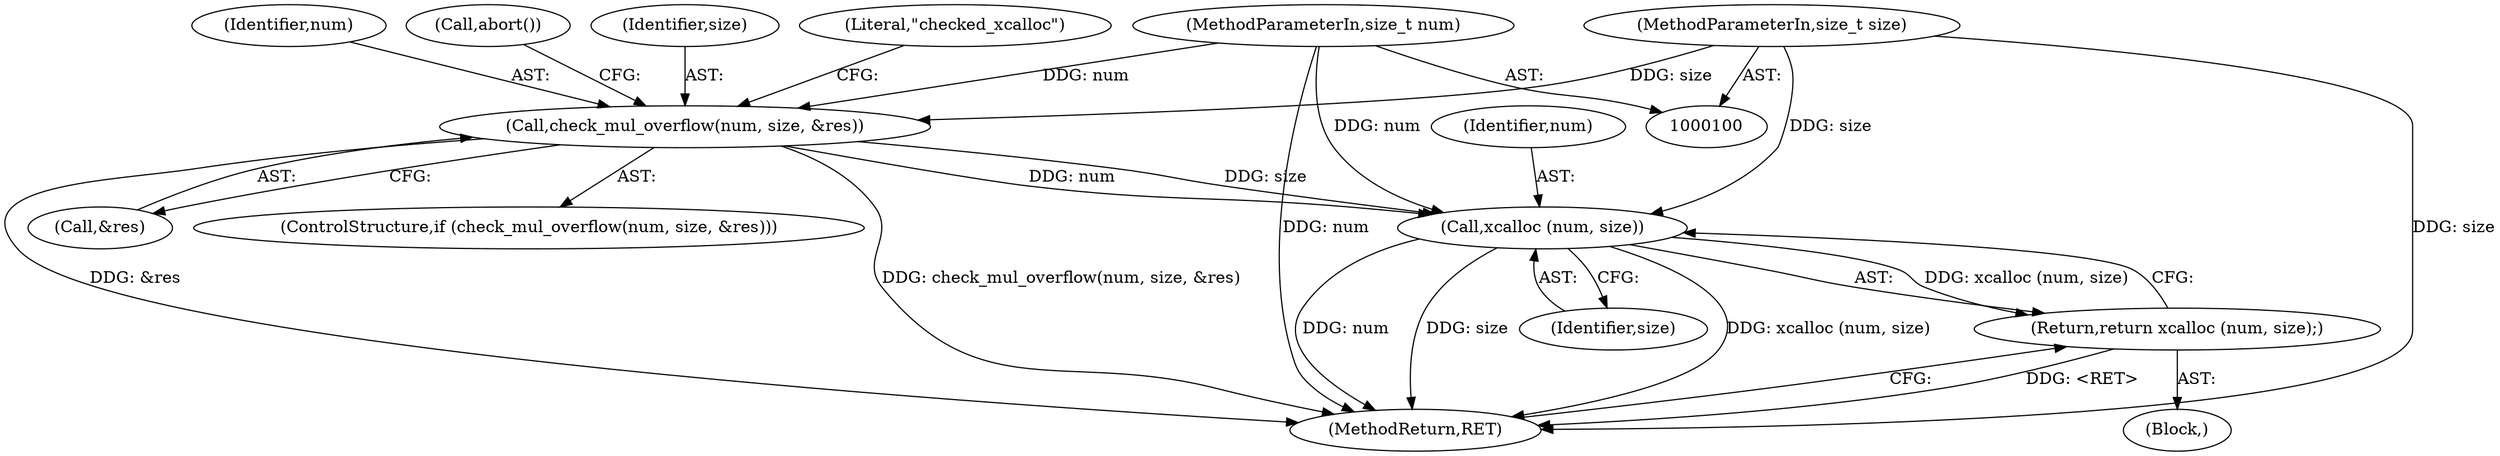 digraph "0_tnef_c5044689e50039635e7700fe2472fd632ac77176_1@API" {
"1000116" [label="(Call,xcalloc (num, size))"];
"1000106" [label="(Call,check_mul_overflow(num, size, &res))"];
"1000101" [label="(MethodParameterIn,size_t num)"];
"1000102" [label="(MethodParameterIn,size_t size)"];
"1000115" [label="(Return,return xcalloc (num, size);)"];
"1000109" [label="(Call,&res)"];
"1000103" [label="(Block,)"];
"1000106" [label="(Call,check_mul_overflow(num, size, &res))"];
"1000111" [label="(Call,abort())"];
"1000119" [label="(MethodReturn,RET)"];
"1000115" [label="(Return,return xcalloc (num, size);)"];
"1000116" [label="(Call,xcalloc (num, size))"];
"1000108" [label="(Identifier,size)"];
"1000113" [label="(Literal,\"checked_xcalloc\")"];
"1000105" [label="(ControlStructure,if (check_mul_overflow(num, size, &res)))"];
"1000101" [label="(MethodParameterIn,size_t num)"];
"1000117" [label="(Identifier,num)"];
"1000107" [label="(Identifier,num)"];
"1000102" [label="(MethodParameterIn,size_t size)"];
"1000118" [label="(Identifier,size)"];
"1000116" -> "1000115"  [label="AST: "];
"1000116" -> "1000118"  [label="CFG: "];
"1000117" -> "1000116"  [label="AST: "];
"1000118" -> "1000116"  [label="AST: "];
"1000115" -> "1000116"  [label="CFG: "];
"1000116" -> "1000119"  [label="DDG: num"];
"1000116" -> "1000119"  [label="DDG: size"];
"1000116" -> "1000119"  [label="DDG: xcalloc (num, size)"];
"1000116" -> "1000115"  [label="DDG: xcalloc (num, size)"];
"1000106" -> "1000116"  [label="DDG: num"];
"1000106" -> "1000116"  [label="DDG: size"];
"1000101" -> "1000116"  [label="DDG: num"];
"1000102" -> "1000116"  [label="DDG: size"];
"1000106" -> "1000105"  [label="AST: "];
"1000106" -> "1000109"  [label="CFG: "];
"1000107" -> "1000106"  [label="AST: "];
"1000108" -> "1000106"  [label="AST: "];
"1000109" -> "1000106"  [label="AST: "];
"1000111" -> "1000106"  [label="CFG: "];
"1000113" -> "1000106"  [label="CFG: "];
"1000106" -> "1000119"  [label="DDG: check_mul_overflow(num, size, &res)"];
"1000106" -> "1000119"  [label="DDG: &res"];
"1000101" -> "1000106"  [label="DDG: num"];
"1000102" -> "1000106"  [label="DDG: size"];
"1000101" -> "1000100"  [label="AST: "];
"1000101" -> "1000119"  [label="DDG: num"];
"1000102" -> "1000100"  [label="AST: "];
"1000102" -> "1000119"  [label="DDG: size"];
"1000115" -> "1000103"  [label="AST: "];
"1000119" -> "1000115"  [label="CFG: "];
"1000115" -> "1000119"  [label="DDG: <RET>"];
}
